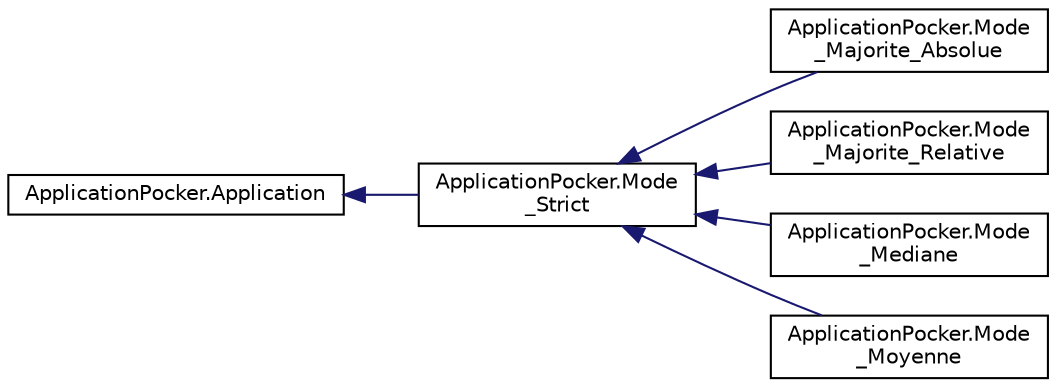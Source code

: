 digraph "Graphical Class Hierarchy"
{
  edge [fontname="Helvetica",fontsize="10",labelfontname="Helvetica",labelfontsize="10"];
  node [fontname="Helvetica",fontsize="10",shape=record];
  rankdir="LR";
  Node0 [label="ApplicationPocker.Application",height=0.2,width=0.4,color="black", fillcolor="white", style="filled",URL="$class_application_pocker_1_1_application.html"];
  Node0 -> Node1 [dir="back",color="midnightblue",fontsize="10",style="solid",fontname="Helvetica"];
  Node1 [label="ApplicationPocker.Mode\l_Strict",height=0.2,width=0.4,color="black", fillcolor="white", style="filled",URL="$class_application_pocker_1_1_mode___strict.html"];
  Node1 -> Node2 [dir="back",color="midnightblue",fontsize="10",style="solid",fontname="Helvetica"];
  Node2 [label="ApplicationPocker.Mode\l_Majorite_Absolue",height=0.2,width=0.4,color="black", fillcolor="white", style="filled",URL="$class_application_pocker_1_1_mode___majorite___absolue.html"];
  Node1 -> Node3 [dir="back",color="midnightblue",fontsize="10",style="solid",fontname="Helvetica"];
  Node3 [label="ApplicationPocker.Mode\l_Majorite_Relative",height=0.2,width=0.4,color="black", fillcolor="white", style="filled",URL="$class_application_pocker_1_1_mode___majorite___relative.html"];
  Node1 -> Node4 [dir="back",color="midnightblue",fontsize="10",style="solid",fontname="Helvetica"];
  Node4 [label="ApplicationPocker.Mode\l_Mediane",height=0.2,width=0.4,color="black", fillcolor="white", style="filled",URL="$class_application_pocker_1_1_mode___mediane.html"];
  Node1 -> Node5 [dir="back",color="midnightblue",fontsize="10",style="solid",fontname="Helvetica"];
  Node5 [label="ApplicationPocker.Mode\l_Moyenne",height=0.2,width=0.4,color="black", fillcolor="white", style="filled",URL="$class_application_pocker_1_1_mode___moyenne.html"];
}
